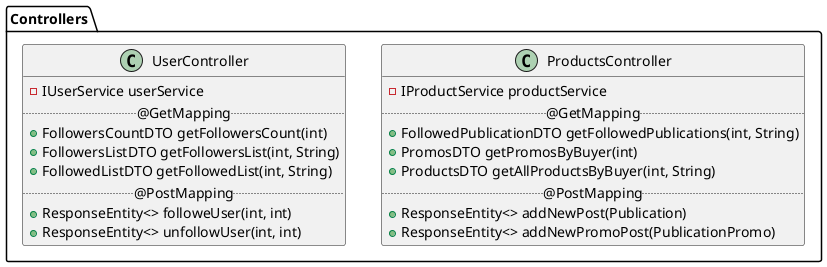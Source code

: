 @startuml

package Controllers <<Folder>> {

    class ProductsController {
        - IProductService productService
        ..@GetMapping..
        + FollowedPublicationDTO getFollowedPublications(int, String) 
        + PromosDTO getPromosByBuyer(int)
        + ProductsDTO getAllProductsByBuyer(int, String)
        ..@PostMapping..
        + ResponseEntity<> addNewPost(Publication) 
        + ResponseEntity<> addNewPromoPost(PublicationPromo) 
    }

    class UserController {
        - IUserService userService
        ..@GetMapping..
        + FollowersCountDTO getFollowersCount(int)
        + FollowersListDTO getFollowersList(int, String)
        + FollowedListDTO getFollowedList(int, String)
        ..@PostMapping..
        + ResponseEntity<> followeUser(int, int)
        + ResponseEntity<> unfollowUser(int, int)
    }
}

@enduml
